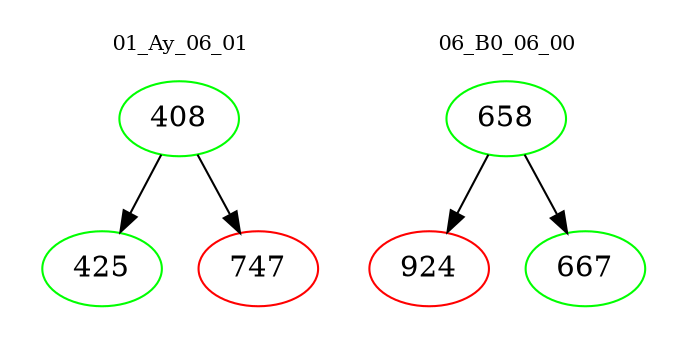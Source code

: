 digraph{
subgraph cluster_0 {
color = white
label = "01_Ay_06_01";
fontsize=10;
T0_408 [label="408", color="green"]
T0_408 -> T0_425 [color="black"]
T0_425 [label="425", color="green"]
T0_408 -> T0_747 [color="black"]
T0_747 [label="747", color="red"]
}
subgraph cluster_1 {
color = white
label = "06_B0_06_00";
fontsize=10;
T1_658 [label="658", color="green"]
T1_658 -> T1_924 [color="black"]
T1_924 [label="924", color="red"]
T1_658 -> T1_667 [color="black"]
T1_667 [label="667", color="green"]
}
}
